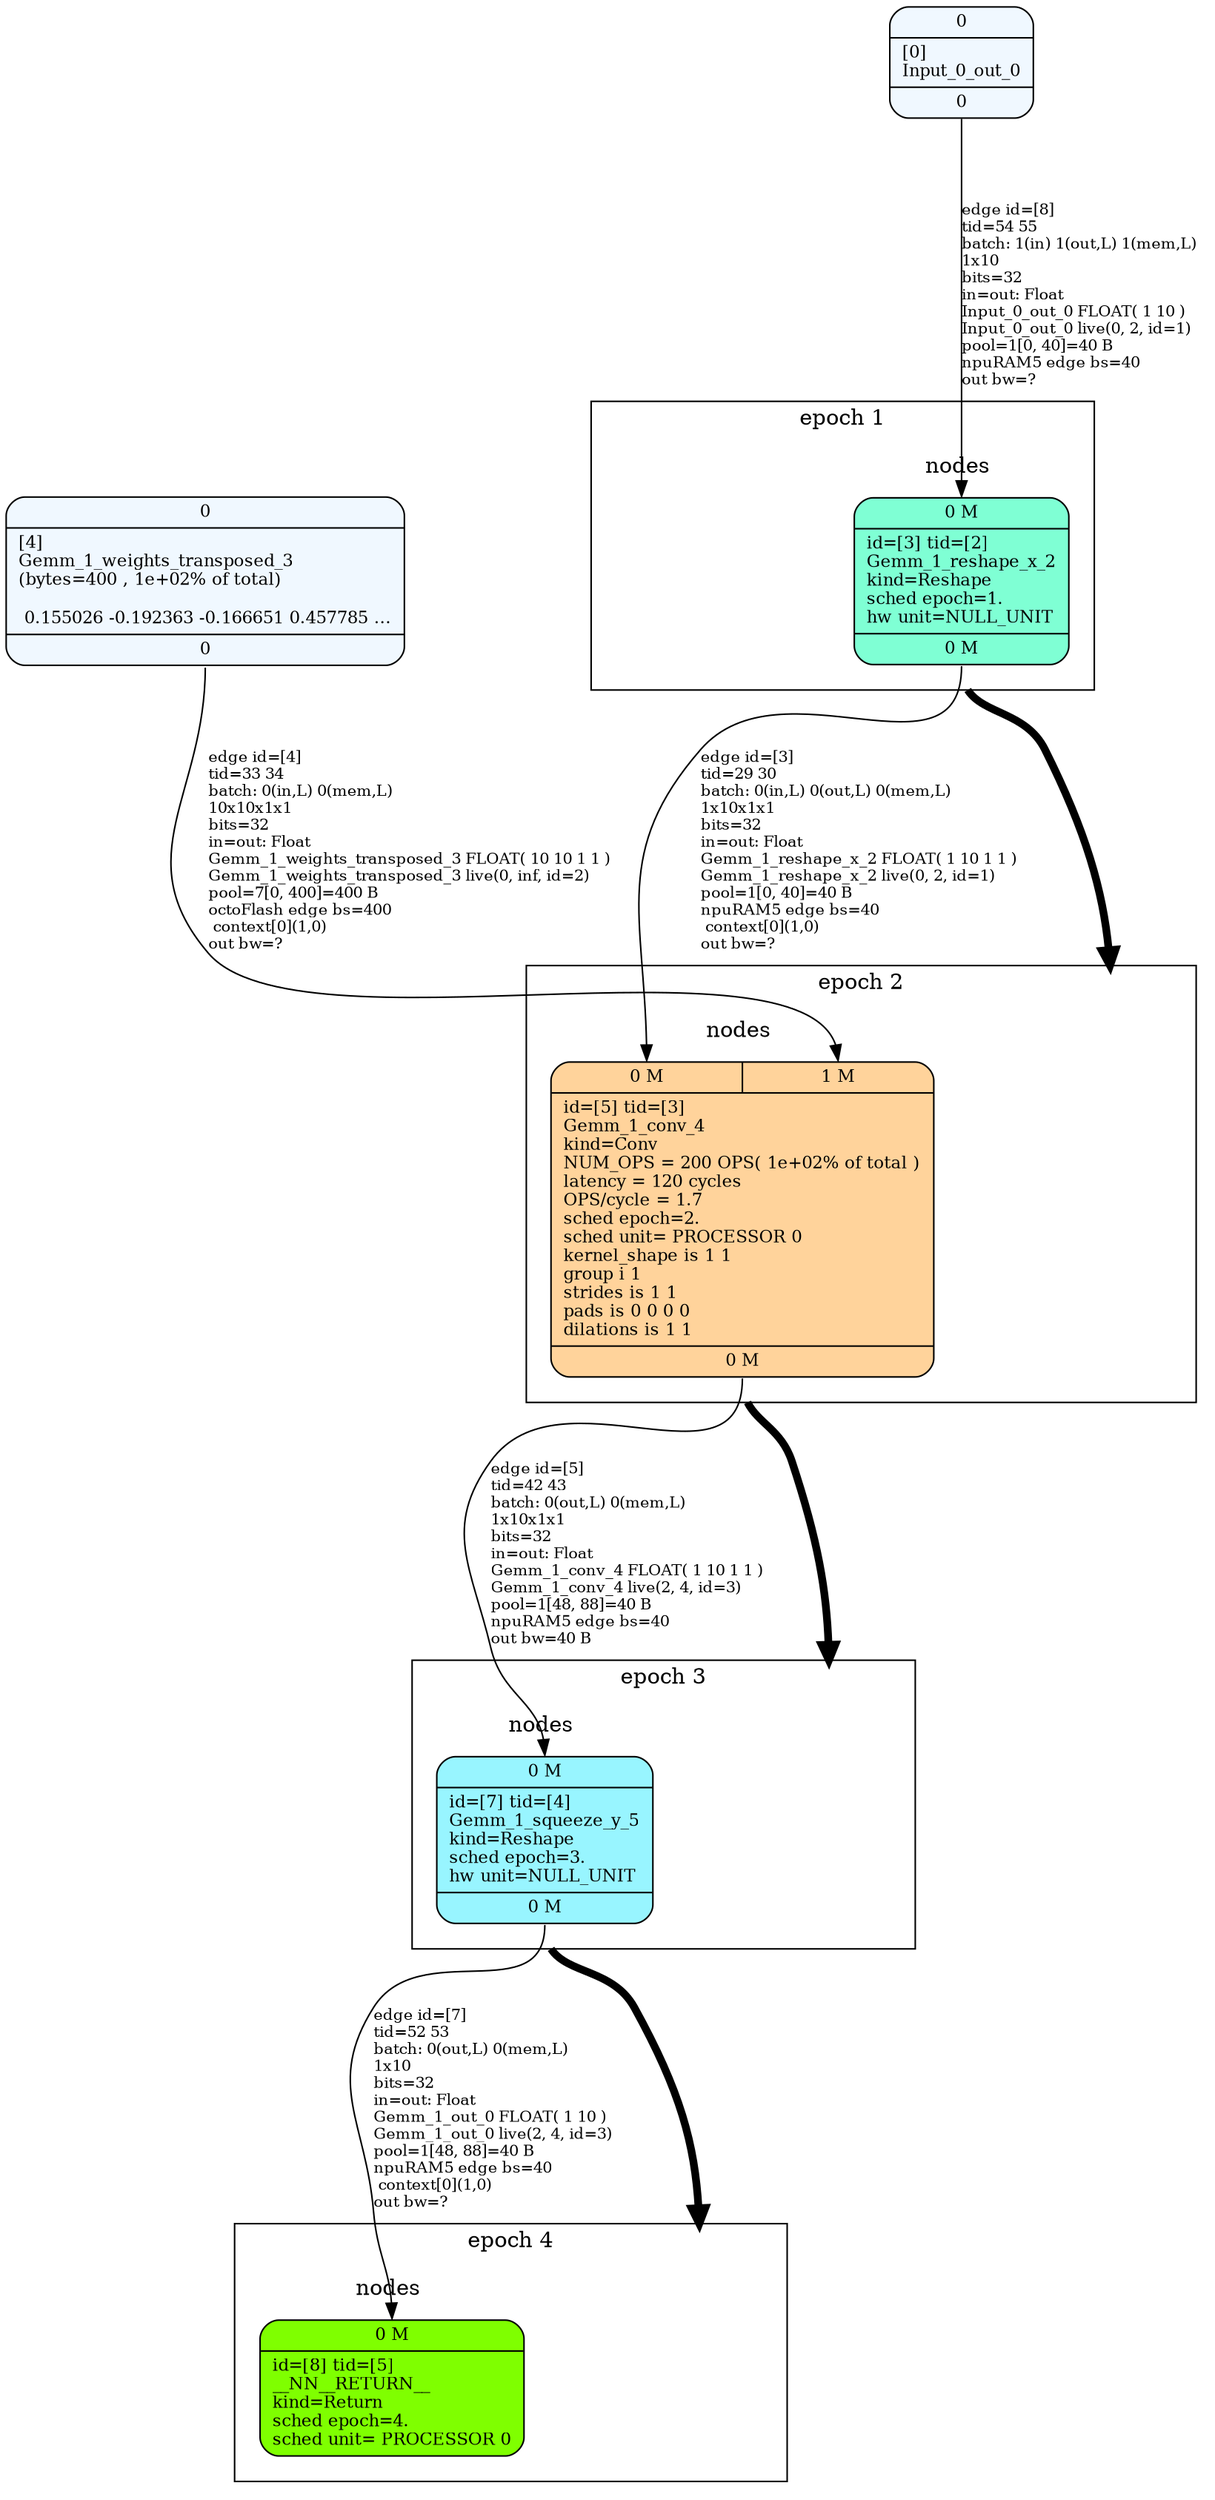 digraph G {
graph [ fontsize=11 ];
node [ fontsize=11 ];
edge [ fontsize=10 ];
rankdir=BU
ranksep=1.5
nodesep=1
splines=spline
compound=true
Graphinfo [ label="" shape=plaintext, style=rounded, color=black, fontname="Arial-Bold" ];
subgraph cluster_1 { label="epoch 1"; fontsize=14; 
subgraph cluster_1_nodes { label="nodes "; peripheries=0;
Gemm_1_reshape_x_2 ;  }

subgraph cluster_dma_1_in { label=""; peripheries=0;
dummy_1[ style=invis ];  };
 }
subgraph cluster_2 { label="epoch 2"; fontsize=14; 
subgraph cluster_2_nodes { label="nodes "; peripheries=0;
Gemm_1_conv_4 ;  }

subgraph cluster_dma_2_in { label=""; peripheries=0;
dummy_2[ style=invis ];  };
 }
Gemm_1_reshape_x_2:s -> dummy_2:n [ltail="cluster_1" lhead=cluster_2 strength=1000 penwidth=5];
subgraph cluster_3 { label="epoch 3"; fontsize=14; 
subgraph cluster_3_nodes { label="nodes "; peripheries=0;
Gemm_1_squeeze_y_5 ;  }

subgraph cluster_dma_3_in { label=""; peripheries=0;
dummy_3[ style=invis ];  };
 }
Gemm_1_conv_4:s -> dummy_3:n [ltail="cluster_2" lhead=cluster_3 strength=1000 penwidth=5];
subgraph cluster_4 { label="epoch 4"; fontsize=14; 
subgraph cluster_4_nodes { label="nodes "; peripheries=0;
__NN__RETURN__ ;  }

subgraph cluster_dma_4_in { label=""; peripheries=0;
dummy_4[ style=invis ];  };
 }
Gemm_1_squeeze_y_5:s -> dummy_4:n [ltail="cluster_3" lhead=cluster_4 strength=1000 penwidth=5];
Gemm_1_weights_transposed_3 [ label="{ { <i0> 0} |  [4]\lGemm_1_weights_transposed_3\l(bytes=400 , 1e+02% of total)\l\l 0.155026 -0.192363 -0.166651 0.457785 ... | { <o0> 0} }", shape=record, fillcolor="aliceblue", style="rounded,filled"  ] ;
Input_0_out_0 [ label="{ { <i0> 0} |  [0]\lInput_0_out_0 | { <o0> 0} }", shape=record, fillcolor="aliceblue", style="rounded,filled"  ] ;
Gemm_1_reshape_x_2 [ label="{ { < i0>  0 M } | id=[3] tid=[2]\lGemm_1_reshape_x_2\lkind=Reshape\lsched epoch=1.\lhw unit=NULL_UNIT\l | { < o0>  0 M } }", shape=record, fillcolor="aquamarine", style="rounded,filled"  ] ;
Gemm_1_conv_4 [ label="{ { < i0>  0 M  | < i1>  1 M } | id=[5] tid=[3]\lGemm_1_conv_4\lkind=Conv\lNUM_OPS = 200 OPS( 1e+02% of total )\llatency = 120 cycles\lOPS/cycle = 1.7\lsched epoch=2.\lsched unit= PROCESSOR 0\lkernel_shape is 1 1\lgroup i 1\lstrides is 1 1\lpads is 0 0 0 0\ldilations is 1 1\l | { < o0>  0 M } }", shape=record, fillcolor="burlywood1", style="rounded,filled"  ] ;
Gemm_1_squeeze_y_5 [ label="{ { < i0>  0 M } | id=[7] tid=[4]\lGemm_1_squeeze_y_5\lkind=Reshape\lsched epoch=3.\lhw unit=NULL_UNIT\l | { < o0>  0 M } }", shape=record, fillcolor="cadetblue1", style="rounded,filled"  ] ;
__NN__RETURN__ [ label="{ { < i0>  0 M } | id=[8] tid=[5]\l__NN__RETURN__\lkind=Return\lsched epoch=4.\lsched unit= PROCESSOR 0\l}", shape=record, fillcolor="chartreuse", style="rounded,filled"  ] ;
Gemm_1_reshape_x_2:o0:s->Gemm_1_conv_4:i0:n [ label="edge id=[3]\ltid=29 30\lbatch: 0(in,L) 0(out,L) 0(mem,L) \l1x10x1x1\lbits=32\lin=out: Float\lGemm_1_reshape_x_2 FLOAT( 1 10 1 1 )\lGemm_1_reshape_x_2 live(0, 2, id=1)\lpool=1[0, 40]=40 B\lnpuRAM5 edge bs=40\l context[0](1,0)\lout bw=?\l" ]; 
Gemm_1_weights_transposed_3:o0:s->Gemm_1_conv_4:i1:n [ label="edge id=[4]\ltid=33 34\lbatch: 0(in,L) 0(mem,L) \l10x10x1x1\lbits=32\lin=out: Float\lGemm_1_weights_transposed_3 FLOAT( 10 10 1 1 )\lGemm_1_weights_transposed_3 live(0, inf, id=2)\lpool=7[0, 400]=400 B\loctoFlash edge bs=400\l context[0](1,0)\lout bw=?\l" ]; 
Gemm_1_conv_4:o0:s->Gemm_1_squeeze_y_5:i0:n [ label="edge id=[5]\ltid=42 43\lbatch: 0(out,L) 0(mem,L) \l1x10x1x1\lbits=32\lin=out: Float\lGemm_1_conv_4 FLOAT( 1 10 1 1 )\lGemm_1_conv_4 live(2, 4, id=3)\lpool=1[48, 88]=40 B\lnpuRAM5 edge bs=40\lout bw=40 B\l" ]; 
Gemm_1_squeeze_y_5:o0:s->__NN__RETURN__:i0:n [ label="edge id=[7]\ltid=52 53\lbatch: 0(out,L) 0(mem,L) \l1x10\lbits=32\lin=out: Float\lGemm_1_out_0 FLOAT( 1 10 )\lGemm_1_out_0 live(2, 4, id=3)\lpool=1[48, 88]=40 B\lnpuRAM5 edge bs=40\l context[0](1,0)\lout bw=?\l" ]; 
Input_0_out_0:o0:s->Gemm_1_reshape_x_2:i0:n [ label="edge id=[8]\ltid=54 55\lbatch: 1(in) 1(out,L) 1(mem,L) \l1x10\lbits=32\lin=out: Float\lInput_0_out_0 FLOAT( 1 10 )\lInput_0_out_0 live(0, 2, id=1)\lpool=1[0, 40]=40 B\lnpuRAM5 edge bs=40\lout bw=?\l" ]; 
}
